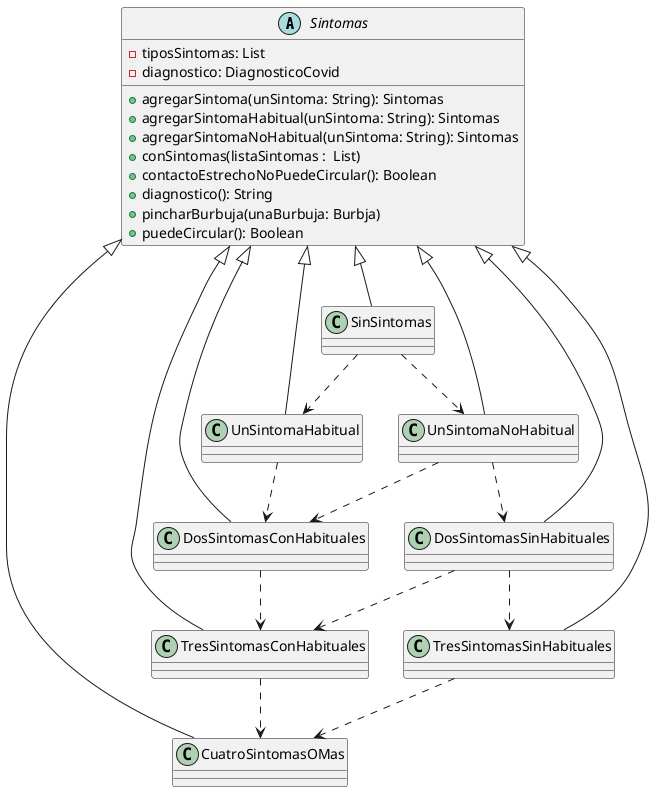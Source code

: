 @startuml Sintomas

abstract class Sintomas{
    -tiposSintomas: List
    -diagnostico: DiagnosticoCovid

    +agregarSintoma(unSintoma: String): Sintomas
    +agregarSintomaHabitual(unSintoma: String): Sintomas
    +agregarSintomaNoHabitual(unSintoma: String): Sintomas
    +conSintomas(listaSintomas :  List)
    +contactoEstrechoNoPuedeCircular(): Boolean
    +diagnostico(): String
    +pincharBurbuja(unaBurbuja: Burbja)
    +puedeCircular(): Boolean
}

Sintomas <|-- SinSintomas
Sintomas <|--- UnSintomaHabitual
Sintomas <|--- UnSintomaNoHabitual
Sintomas <|---- DosSintomasConHabituales
Sintomas <|---- DosSintomasSinHabituales
Sintomas <|----- TresSintomasConHabituales
Sintomas <|----- TresSintomasSinHabituales
Sintomas <|----- CuatroSintomasOMas

SinSintomas ..> UnSintomaHabitual
SinSintomas ..> UnSintomaNoHabitual
UnSintomaHabitual ..> DosSintomasConHabituales
UnSintomaNoHabitual ..> DosSintomasSinHabituales
UnSintomaNoHabitual ..> DosSintomasConHabituales
DosSintomasSinHabituales ..> TresSintomasConHabituales
DosSintomasSinHabituales ..> TresSintomasSinHabituales
DosSintomasConHabituales ..> TresSintomasConHabituales
TresSintomasSinHabituales ..> CuatroSintomasOMas
TresSintomasConHabituales ..> CuatroSintomasOMas

@enduml
